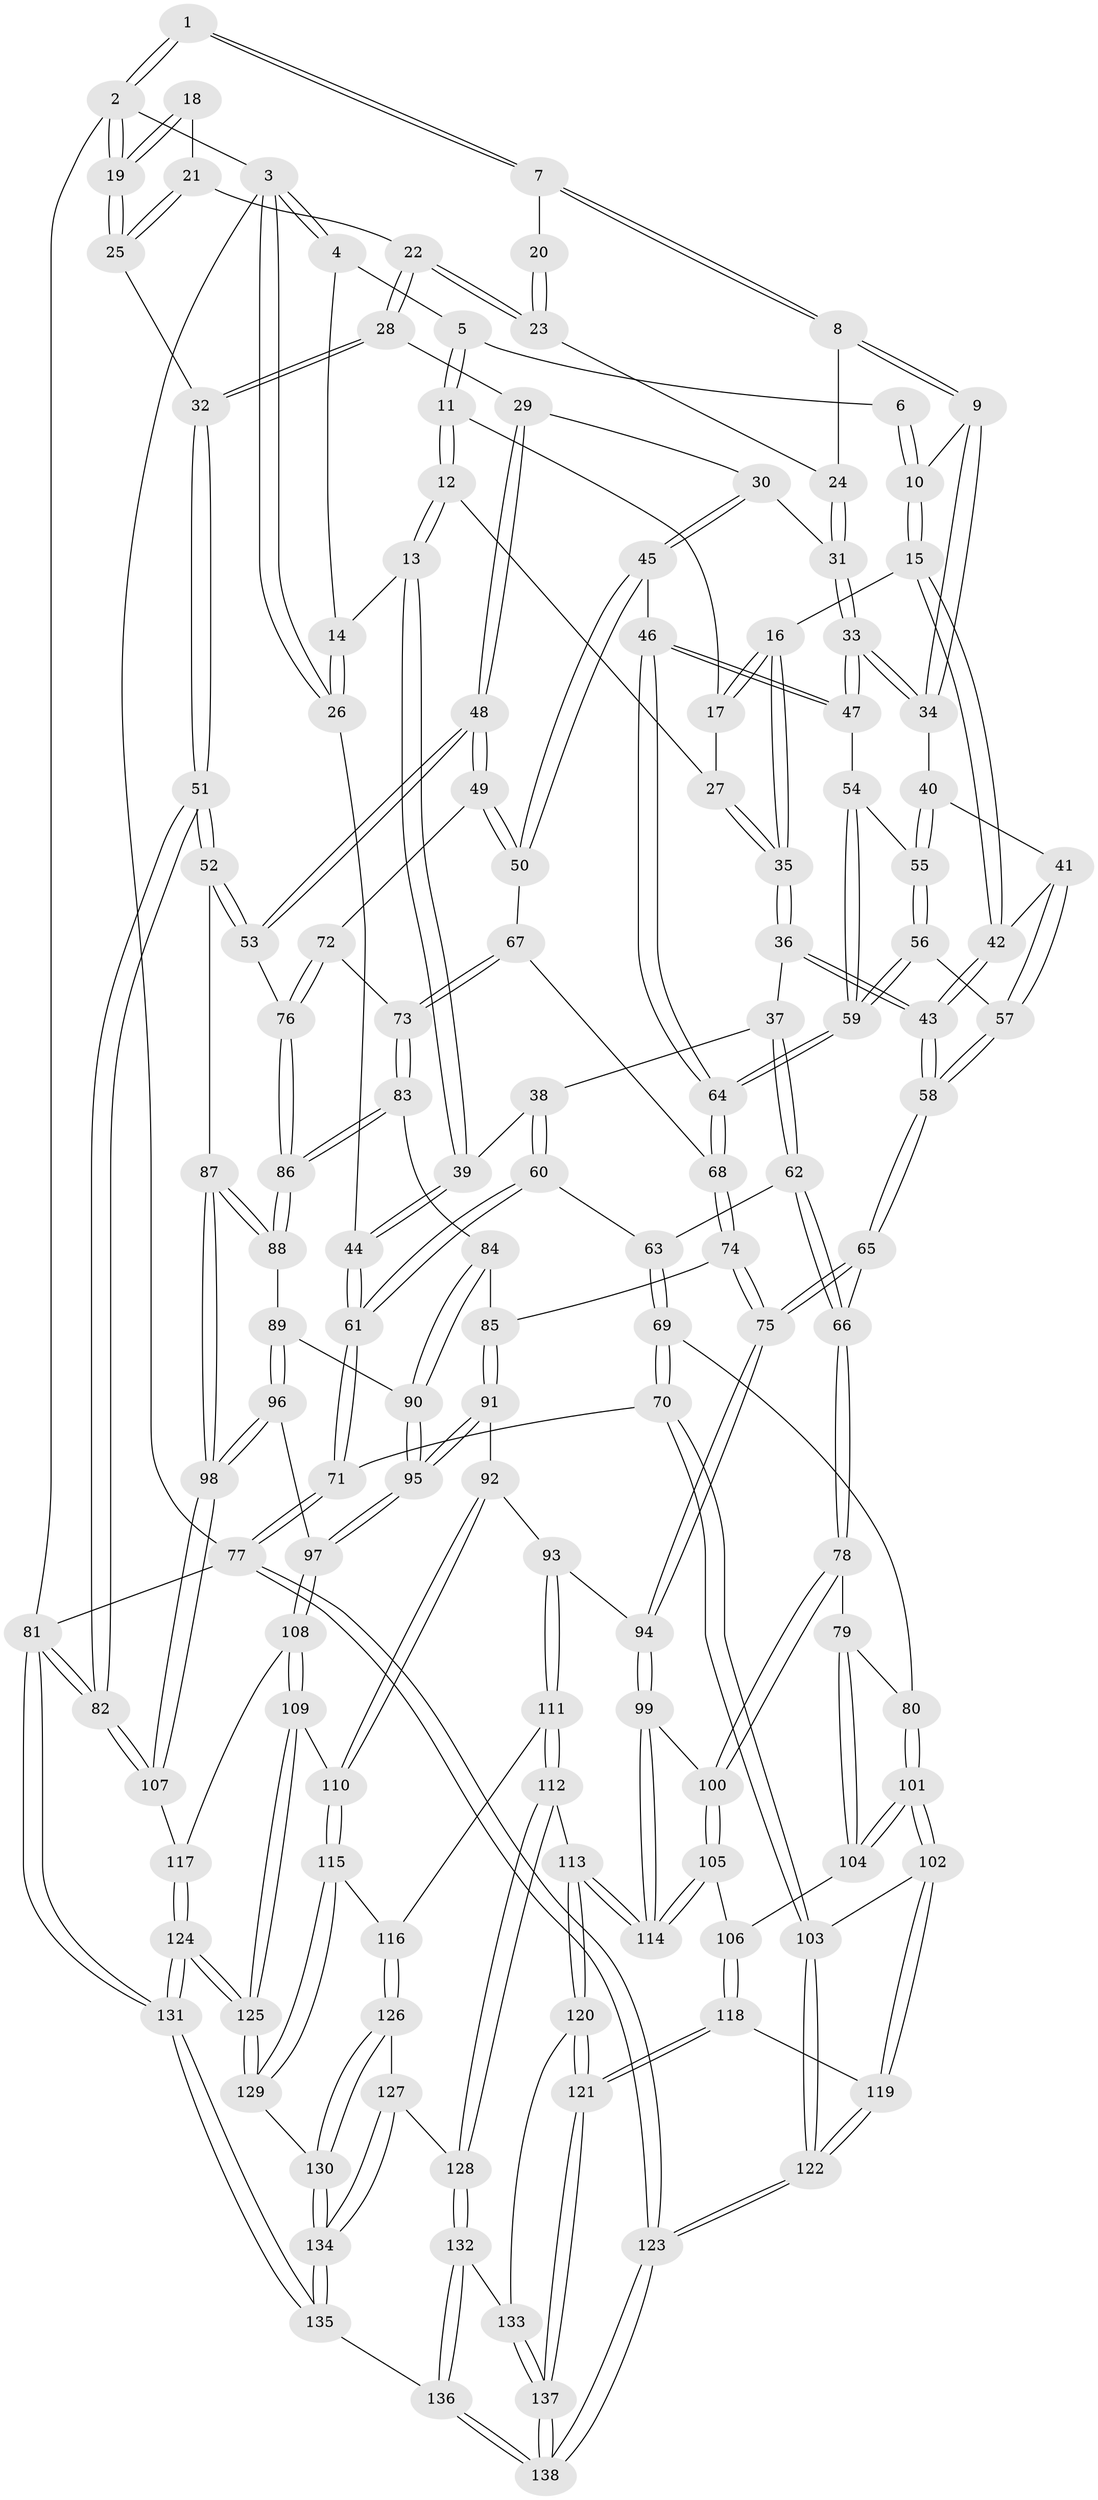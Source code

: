 // Generated by graph-tools (version 1.1) at 2025/01/03/09/25 05:01:07]
// undirected, 138 vertices, 342 edges
graph export_dot {
graph [start="1"]
  node [color=gray90,style=filled];
  1 [pos="+0.7470494673074631+0"];
  2 [pos="+1+0"];
  3 [pos="+0+0"];
  4 [pos="+0.30144416595772294+0"];
  5 [pos="+0.3329748964750626+0"];
  6 [pos="+0.7008928049610651+0"];
  7 [pos="+0.7666243929947878+0"];
  8 [pos="+0.7220200924470813+0.136099829403483"];
  9 [pos="+0.7137012944569239+0.14364571925137098"];
  10 [pos="+0.5603644655138345+0.11489962860697338"];
  11 [pos="+0.3546184160356771+0"];
  12 [pos="+0.2181190567291345+0.1668926890498032"];
  13 [pos="+0.11736704906654105+0.17159238038331312"];
  14 [pos="+0.14206449457167206+0.06210252999328936"];
  15 [pos="+0.4677548089893846+0.14648130966520215"];
  16 [pos="+0.46207437785900135+0.1407376097621794"];
  17 [pos="+0.40294941257800254+0.06036999138909432"];
  18 [pos="+0.9307334874024087+0.0780208909361054"];
  19 [pos="+1+0"];
  20 [pos="+0.8757453124657323+0.055775857346103117"];
  21 [pos="+0.94436153046862+0.09955431827761069"];
  22 [pos="+0.9361655734406154+0.18264616206723291"];
  23 [pos="+0.8728815803579696+0.14667888854259947"];
  24 [pos="+0.7959826855552469+0.17407846954261863"];
  25 [pos="+1+0.11267274570976955"];
  26 [pos="+0+0"];
  27 [pos="+0.27628241553394334+0.1992329931805494"];
  28 [pos="+0.9579134828453912+0.22395160931443245"];
  29 [pos="+0.9206847152687281+0.2524431904571479"];
  30 [pos="+0.864560973869426+0.2576741510459734"];
  31 [pos="+0.8379107929322802+0.23931838144735798"];
  32 [pos="+1+0.2411785075781757"];
  33 [pos="+0.724392200902879+0.298120624290571"];
  34 [pos="+0.6905442161788002+0.2070772593711413"];
  35 [pos="+0.2907499090143298+0.25186618492905294"];
  36 [pos="+0.29063372686255995+0.3271062916942987"];
  37 [pos="+0.16447913418377613+0.3217812282004011"];
  38 [pos="+0.1423924356386992+0.31539396595517116"];
  39 [pos="+0.08209411993022794+0.20730076234939424"];
  40 [pos="+0.5558705722746466+0.26487256376592155"];
  41 [pos="+0.5532037462679195+0.2645121640174915"];
  42 [pos="+0.4878731445081765+0.24073609333991688"];
  43 [pos="+0.37376832697954016+0.3922968565661945"];
  44 [pos="+0+0.16245333549967547"];
  45 [pos="+0.7975557739262779+0.3879619403004463"];
  46 [pos="+0.7311956385708736+0.34732310650494486"];
  47 [pos="+0.7265121880605517+0.34109046433512824"];
  48 [pos="+0.9306090601526297+0.42380040251472"];
  49 [pos="+0.8153673734122058+0.4111006243316228"];
  50 [pos="+0.809564086344705+0.40684573818117054"];
  51 [pos="+1+0.5106729933202225"];
  52 [pos="+1+0.5133927905978599"];
  53 [pos="+1+0.4655872768298826"];
  54 [pos="+0.6692649243824131+0.34339435191791257"];
  55 [pos="+0.6158279099889674+0.330572507431875"];
  56 [pos="+0.5758580806750642+0.4366812432785715"];
  57 [pos="+0.5550978905136977+0.43025255615539476"];
  58 [pos="+0.3802304805673174+0.4276891521784093"];
  59 [pos="+0.5963227540189863+0.45293571424854456"];
  60 [pos="+0.0808383770520431+0.40475065644436886"];
  61 [pos="+0+0.4426665802007497"];
  62 [pos="+0.20263562754465614+0.4887855460588426"];
  63 [pos="+0.10034292620703822+0.44656930753289836"];
  64 [pos="+0.6261556197337541+0.48753621390744223"];
  65 [pos="+0.35777949734460457+0.5154068929406888"];
  66 [pos="+0.275886156095487+0.5584029094206611"];
  67 [pos="+0.7432111683822491+0.45763971649051316"];
  68 [pos="+0.6307442434352953+0.50022416180536"];
  69 [pos="+0.06585921995747067+0.6033798362038298"];
  70 [pos="+0+0.626541765390099"];
  71 [pos="+0+0.5997756793813221"];
  72 [pos="+0.813279789432778+0.43419175115743064"];
  73 [pos="+0.7403357329102013+0.5546754826554338"];
  74 [pos="+0.6312174605641421+0.538120208728232"];
  75 [pos="+0.4881341389831973+0.6364058093044863"];
  76 [pos="+0.8274363771944132+0.5604348532302175"];
  77 [pos="+0+1"];
  78 [pos="+0.23475797967436662+0.6072604242829182"];
  79 [pos="+0.2212289561559824+0.6127536854452877"];
  80 [pos="+0.11044988110525975+0.6080367754253961"];
  81 [pos="+1+1"];
  82 [pos="+1+1"];
  83 [pos="+0.7363953262306971+0.565987958430313"];
  84 [pos="+0.717261156393932+0.5715673288805052"];
  85 [pos="+0.669394243284147+0.5637440818229527"];
  86 [pos="+0.819799686167971+0.5781846345191267"];
  87 [pos="+0.892453392035666+0.6687076168487752"];
  88 [pos="+0.8429344989156383+0.6210877768886381"];
  89 [pos="+0.7730029295207289+0.6499615792755807"];
  90 [pos="+0.735770393730479+0.6332616661487137"];
  91 [pos="+0.6676808202072961+0.7008252941570369"];
  92 [pos="+0.49707392766978775+0.6782888443309368"];
  93 [pos="+0.4953308624954914+0.6774469051732521"];
  94 [pos="+0.49464185967569485+0.6763663528721234"];
  95 [pos="+0.703256192658585+0.7322681656139334"];
  96 [pos="+0.75165178230527+0.7315870166327599"];
  97 [pos="+0.707867973909259+0.7396550250098547"];
  98 [pos="+0.8749682715341108+0.7391391905155911"];
  99 [pos="+0.34791638049587137+0.7569501757995087"];
  100 [pos="+0.28866068202850526+0.7095204072649741"];
  101 [pos="+0.12169656194276347+0.786608460085536"];
  102 [pos="+0.11439479505868398+0.7902716076289762"];
  103 [pos="+0.08330971824095024+0.793037683670289"];
  104 [pos="+0.16732564419256613+0.7687919253787859"];
  105 [pos="+0.24365504636581856+0.7964506579590427"];
  106 [pos="+0.21291062455550477+0.8027849947527267"];
  107 [pos="+0.8992313778521963+0.8047572897881401"];
  108 [pos="+0.6868777561163698+0.804513460992903"];
  109 [pos="+0.6754265922154873+0.8212674541062843"];
  110 [pos="+0.6291247328310481+0.8214287884379197"];
  111 [pos="+0.48308947595763213+0.7808607443132816"];
  112 [pos="+0.3729711027304175+0.8651636729432183"];
  113 [pos="+0.34678630964012425+0.8612200438832992"];
  114 [pos="+0.342185723630884+0.8476268168031472"];
  115 [pos="+0.5678264601333073+0.8634037333430689"];
  116 [pos="+0.5194373049307094+0.8548215184031726"];
  117 [pos="+0.8376390183924933+0.8357635574780884"];
  118 [pos="+0.21043521204482715+0.9148595905710734"];
  119 [pos="+0.1880016545646027+0.9241251969574663"];
  120 [pos="+0.3261239755235374+0.8856768082850538"];
  121 [pos="+0.29360169558365595+0.9228284095988143"];
  122 [pos="+0+1"];
  123 [pos="+0+1"];
  124 [pos="+0.7229882810614874+0.9622580338642953"];
  125 [pos="+0.7229647860700097+0.962221253603925"];
  126 [pos="+0.494213662485552+0.8853848231426142"];
  127 [pos="+0.43798605186904294+0.9069741432041926"];
  128 [pos="+0.43041921566938507+0.9080134934032454"];
  129 [pos="+0.5784353981298085+0.9159418065732498"];
  130 [pos="+0.5386962290633315+0.98196802660965"];
  131 [pos="+0.7824410555947151+1"];
  132 [pos="+0.4297684675712375+0.9204025875703984"];
  133 [pos="+0.39235288670812507+0.9627880195441534"];
  134 [pos="+0.5366065751268784+0.9940627572002341"];
  135 [pos="+0.5387861567509961+1"];
  136 [pos="+0.49674579020582615+1"];
  137 [pos="+0.331824369787943+1"];
  138 [pos="+0.3660406650841168+1"];
  1 -- 2;
  1 -- 2;
  1 -- 7;
  1 -- 7;
  2 -- 3;
  2 -- 19;
  2 -- 19;
  2 -- 81;
  3 -- 4;
  3 -- 4;
  3 -- 26;
  3 -- 26;
  3 -- 77;
  4 -- 5;
  4 -- 14;
  5 -- 6;
  5 -- 11;
  5 -- 11;
  6 -- 10;
  6 -- 10;
  7 -- 8;
  7 -- 8;
  7 -- 20;
  8 -- 9;
  8 -- 9;
  8 -- 24;
  9 -- 10;
  9 -- 34;
  9 -- 34;
  10 -- 15;
  10 -- 15;
  11 -- 12;
  11 -- 12;
  11 -- 17;
  12 -- 13;
  12 -- 13;
  12 -- 27;
  13 -- 14;
  13 -- 39;
  13 -- 39;
  14 -- 26;
  14 -- 26;
  15 -- 16;
  15 -- 42;
  15 -- 42;
  16 -- 17;
  16 -- 17;
  16 -- 35;
  16 -- 35;
  17 -- 27;
  18 -- 19;
  18 -- 19;
  18 -- 21;
  19 -- 25;
  19 -- 25;
  20 -- 23;
  20 -- 23;
  21 -- 22;
  21 -- 25;
  21 -- 25;
  22 -- 23;
  22 -- 23;
  22 -- 28;
  22 -- 28;
  23 -- 24;
  24 -- 31;
  24 -- 31;
  25 -- 32;
  26 -- 44;
  27 -- 35;
  27 -- 35;
  28 -- 29;
  28 -- 32;
  28 -- 32;
  29 -- 30;
  29 -- 48;
  29 -- 48;
  30 -- 31;
  30 -- 45;
  30 -- 45;
  31 -- 33;
  31 -- 33;
  32 -- 51;
  32 -- 51;
  33 -- 34;
  33 -- 34;
  33 -- 47;
  33 -- 47;
  34 -- 40;
  35 -- 36;
  35 -- 36;
  36 -- 37;
  36 -- 43;
  36 -- 43;
  37 -- 38;
  37 -- 62;
  37 -- 62;
  38 -- 39;
  38 -- 60;
  38 -- 60;
  39 -- 44;
  39 -- 44;
  40 -- 41;
  40 -- 55;
  40 -- 55;
  41 -- 42;
  41 -- 57;
  41 -- 57;
  42 -- 43;
  42 -- 43;
  43 -- 58;
  43 -- 58;
  44 -- 61;
  44 -- 61;
  45 -- 46;
  45 -- 50;
  45 -- 50;
  46 -- 47;
  46 -- 47;
  46 -- 64;
  46 -- 64;
  47 -- 54;
  48 -- 49;
  48 -- 49;
  48 -- 53;
  48 -- 53;
  49 -- 50;
  49 -- 50;
  49 -- 72;
  50 -- 67;
  51 -- 52;
  51 -- 52;
  51 -- 82;
  51 -- 82;
  52 -- 53;
  52 -- 53;
  52 -- 87;
  53 -- 76;
  54 -- 55;
  54 -- 59;
  54 -- 59;
  55 -- 56;
  55 -- 56;
  56 -- 57;
  56 -- 59;
  56 -- 59;
  57 -- 58;
  57 -- 58;
  58 -- 65;
  58 -- 65;
  59 -- 64;
  59 -- 64;
  60 -- 61;
  60 -- 61;
  60 -- 63;
  61 -- 71;
  61 -- 71;
  62 -- 63;
  62 -- 66;
  62 -- 66;
  63 -- 69;
  63 -- 69;
  64 -- 68;
  64 -- 68;
  65 -- 66;
  65 -- 75;
  65 -- 75;
  66 -- 78;
  66 -- 78;
  67 -- 68;
  67 -- 73;
  67 -- 73;
  68 -- 74;
  68 -- 74;
  69 -- 70;
  69 -- 70;
  69 -- 80;
  70 -- 71;
  70 -- 103;
  70 -- 103;
  71 -- 77;
  71 -- 77;
  72 -- 73;
  72 -- 76;
  72 -- 76;
  73 -- 83;
  73 -- 83;
  74 -- 75;
  74 -- 75;
  74 -- 85;
  75 -- 94;
  75 -- 94;
  76 -- 86;
  76 -- 86;
  77 -- 123;
  77 -- 123;
  77 -- 81;
  78 -- 79;
  78 -- 100;
  78 -- 100;
  79 -- 80;
  79 -- 104;
  79 -- 104;
  80 -- 101;
  80 -- 101;
  81 -- 82;
  81 -- 82;
  81 -- 131;
  81 -- 131;
  82 -- 107;
  82 -- 107;
  83 -- 84;
  83 -- 86;
  83 -- 86;
  84 -- 85;
  84 -- 90;
  84 -- 90;
  85 -- 91;
  85 -- 91;
  86 -- 88;
  86 -- 88;
  87 -- 88;
  87 -- 88;
  87 -- 98;
  87 -- 98;
  88 -- 89;
  89 -- 90;
  89 -- 96;
  89 -- 96;
  90 -- 95;
  90 -- 95;
  91 -- 92;
  91 -- 95;
  91 -- 95;
  92 -- 93;
  92 -- 110;
  92 -- 110;
  93 -- 94;
  93 -- 111;
  93 -- 111;
  94 -- 99;
  94 -- 99;
  95 -- 97;
  95 -- 97;
  96 -- 97;
  96 -- 98;
  96 -- 98;
  97 -- 108;
  97 -- 108;
  98 -- 107;
  98 -- 107;
  99 -- 100;
  99 -- 114;
  99 -- 114;
  100 -- 105;
  100 -- 105;
  101 -- 102;
  101 -- 102;
  101 -- 104;
  101 -- 104;
  102 -- 103;
  102 -- 119;
  102 -- 119;
  103 -- 122;
  103 -- 122;
  104 -- 106;
  105 -- 106;
  105 -- 114;
  105 -- 114;
  106 -- 118;
  106 -- 118;
  107 -- 117;
  108 -- 109;
  108 -- 109;
  108 -- 117;
  109 -- 110;
  109 -- 125;
  109 -- 125;
  110 -- 115;
  110 -- 115;
  111 -- 112;
  111 -- 112;
  111 -- 116;
  112 -- 113;
  112 -- 128;
  112 -- 128;
  113 -- 114;
  113 -- 114;
  113 -- 120;
  113 -- 120;
  115 -- 116;
  115 -- 129;
  115 -- 129;
  116 -- 126;
  116 -- 126;
  117 -- 124;
  117 -- 124;
  118 -- 119;
  118 -- 121;
  118 -- 121;
  119 -- 122;
  119 -- 122;
  120 -- 121;
  120 -- 121;
  120 -- 133;
  121 -- 137;
  121 -- 137;
  122 -- 123;
  122 -- 123;
  123 -- 138;
  123 -- 138;
  124 -- 125;
  124 -- 125;
  124 -- 131;
  124 -- 131;
  125 -- 129;
  125 -- 129;
  126 -- 127;
  126 -- 130;
  126 -- 130;
  127 -- 128;
  127 -- 134;
  127 -- 134;
  128 -- 132;
  128 -- 132;
  129 -- 130;
  130 -- 134;
  130 -- 134;
  131 -- 135;
  131 -- 135;
  132 -- 133;
  132 -- 136;
  132 -- 136;
  133 -- 137;
  133 -- 137;
  134 -- 135;
  134 -- 135;
  135 -- 136;
  136 -- 138;
  136 -- 138;
  137 -- 138;
  137 -- 138;
}
